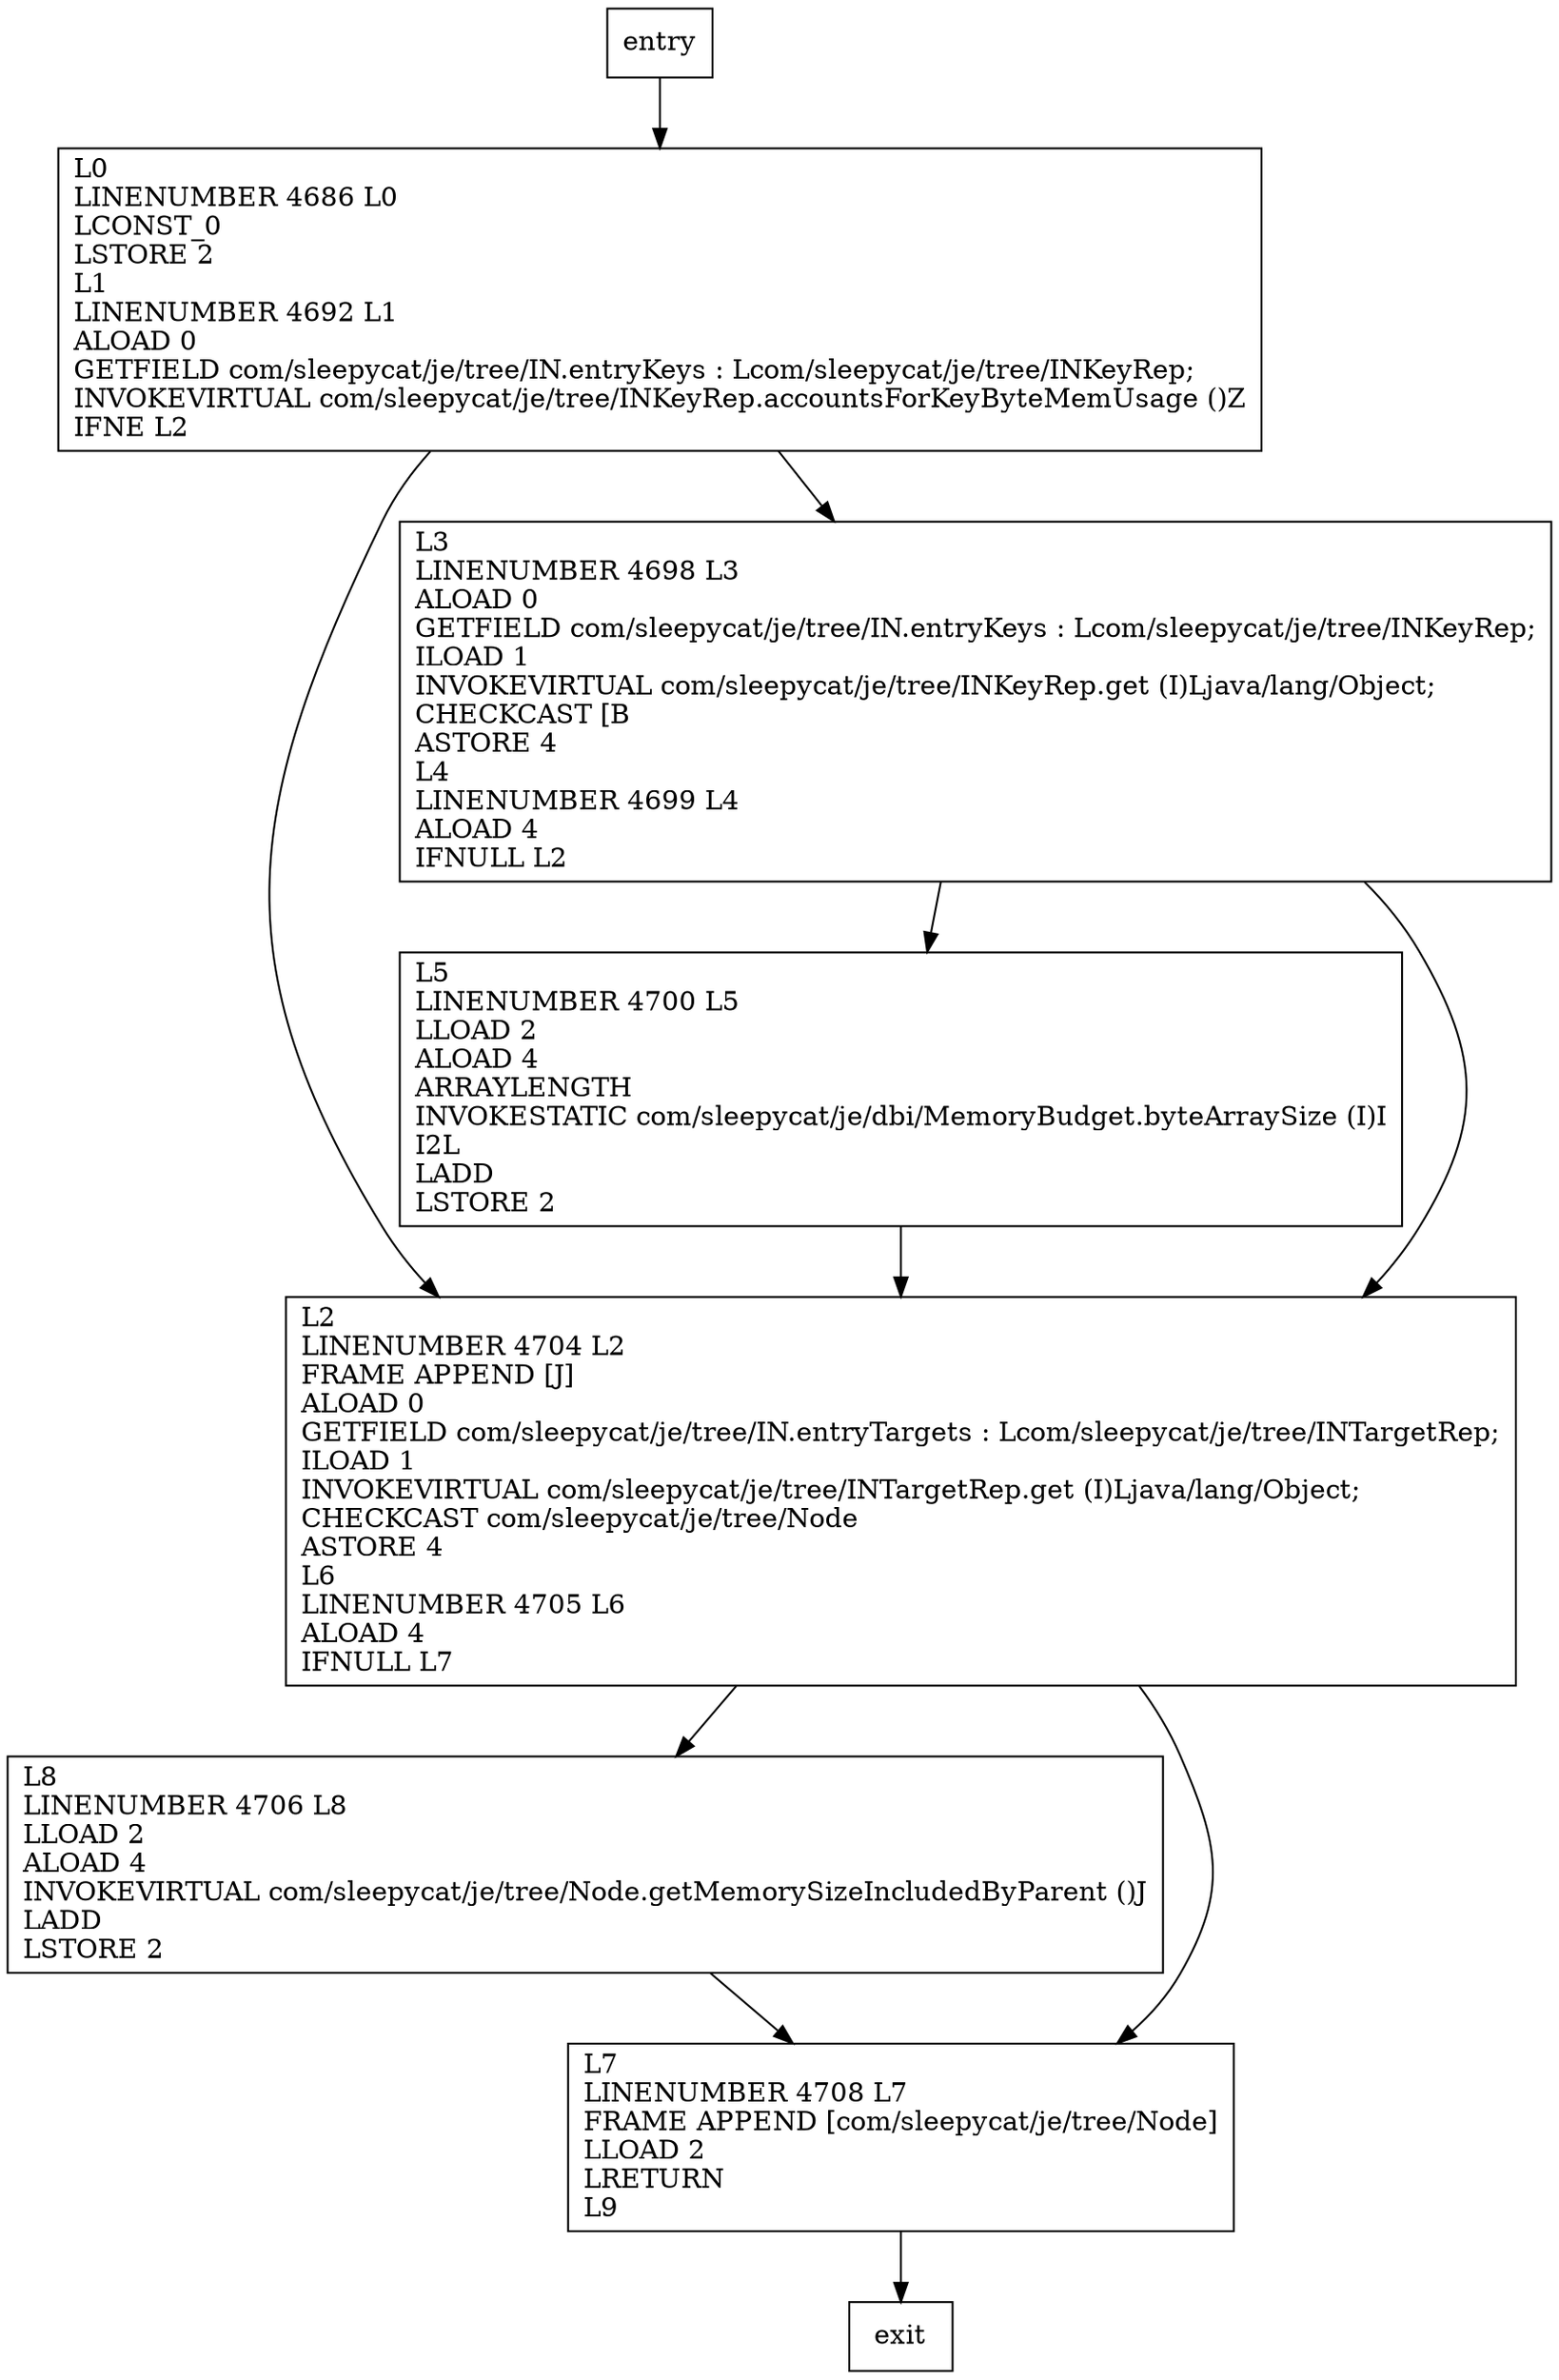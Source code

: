digraph getEntryInMemorySize {
node [shape=record];
913086949 [label="L5\lLINENUMBER 4700 L5\lLLOAD 2\lALOAD 4\lARRAYLENGTH\lINVOKESTATIC com/sleepycat/je/dbi/MemoryBudget.byteArraySize (I)I\lI2L\lLADD\lLSTORE 2\l"];
295254402 [label="L0\lLINENUMBER 4686 L0\lLCONST_0\lLSTORE 2\lL1\lLINENUMBER 4692 L1\lALOAD 0\lGETFIELD com/sleepycat/je/tree/IN.entryKeys : Lcom/sleepycat/je/tree/INKeyRep;\lINVOKEVIRTUAL com/sleepycat/je/tree/INKeyRep.accountsForKeyByteMemUsage ()Z\lIFNE L2\l"];
723686645 [label="L2\lLINENUMBER 4704 L2\lFRAME APPEND [J]\lALOAD 0\lGETFIELD com/sleepycat/je/tree/IN.entryTargets : Lcom/sleepycat/je/tree/INTargetRep;\lILOAD 1\lINVOKEVIRTUAL com/sleepycat/je/tree/INTargetRep.get (I)Ljava/lang/Object;\lCHECKCAST com/sleepycat/je/tree/Node\lASTORE 4\lL6\lLINENUMBER 4705 L6\lALOAD 4\lIFNULL L7\l"];
434330304 [label="L3\lLINENUMBER 4698 L3\lALOAD 0\lGETFIELD com/sleepycat/je/tree/IN.entryKeys : Lcom/sleepycat/je/tree/INKeyRep;\lILOAD 1\lINVOKEVIRTUAL com/sleepycat/je/tree/INKeyRep.get (I)Ljava/lang/Object;\lCHECKCAST [B\lASTORE 4\lL4\lLINENUMBER 4699 L4\lALOAD 4\lIFNULL L2\l"];
1851908995 [label="L8\lLINENUMBER 4706 L8\lLLOAD 2\lALOAD 4\lINVOKEVIRTUAL com/sleepycat/je/tree/Node.getMemorySizeIncludedByParent ()J\lLADD\lLSTORE 2\l"];
1842840021 [label="L7\lLINENUMBER 4708 L7\lFRAME APPEND [com/sleepycat/je/tree/Node]\lLLOAD 2\lLRETURN\lL9\l"];
entry;
exit;
913086949 -> 723686645
entry -> 295254402
295254402 -> 723686645
295254402 -> 434330304
723686645 -> 1851908995
723686645 -> 1842840021
434330304 -> 913086949
434330304 -> 723686645
1851908995 -> 1842840021
1842840021 -> exit
}
